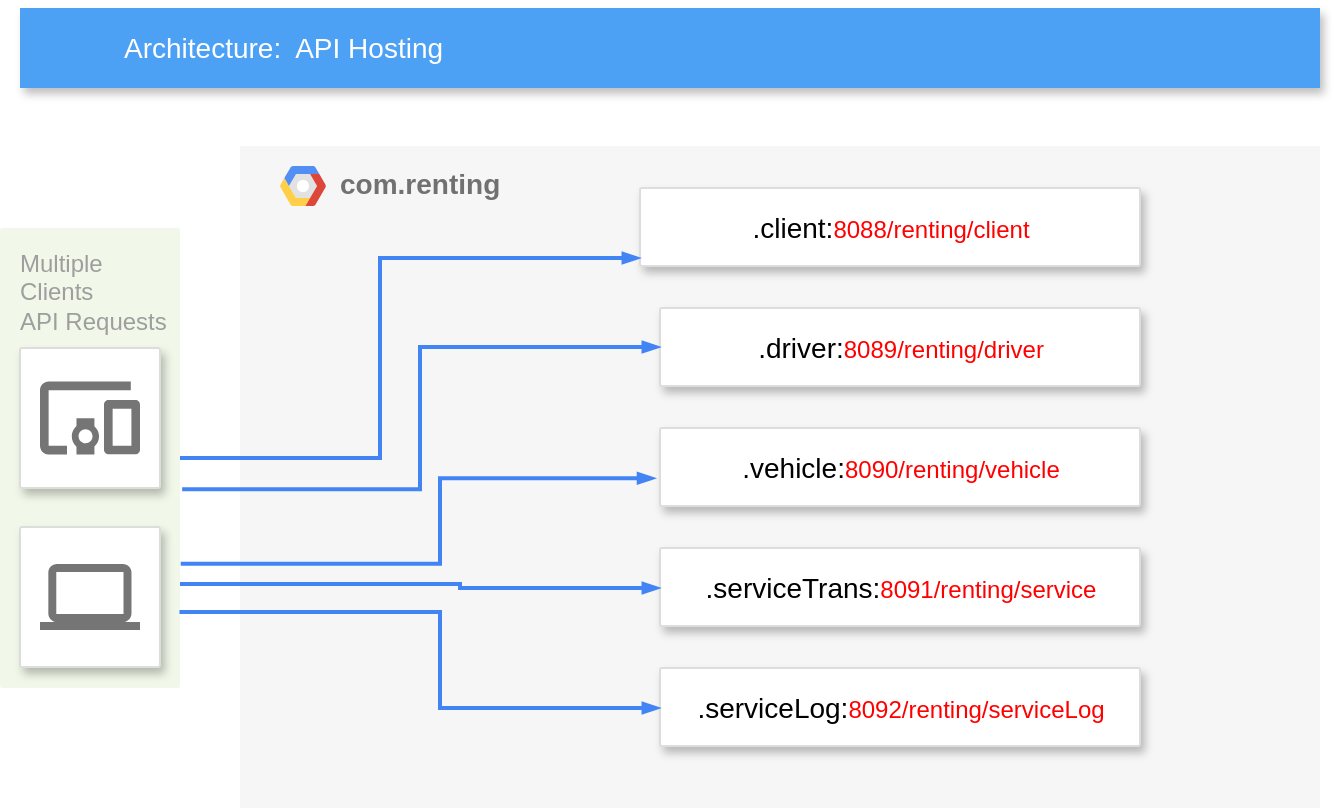 <mxfile version="20.1.3" type="device"><diagram id="f106602c-feb2-e66a-4537-3a34d633f6aa" name="Page-1"><mxGraphModel dx="981" dy="508" grid="1" gridSize="10" guides="1" tooltips="1" connect="1" arrows="1" fold="1" page="1" pageScale="1" pageWidth="1169" pageHeight="827" background="none" math="0" shadow="0"><root><mxCell id="0"/><mxCell id="1" parent="0"/><mxCell id="14" value="&lt;b&gt;com.renting&lt;/b&gt;" style="fillColor=#F6F6F6;strokeColor=none;shadow=0;gradientColor=none;fontSize=14;align=left;spacing=10;fontColor=#717171;9E9E9E;verticalAlign=top;spacingTop=-4;fontStyle=0;spacingLeft=40;html=1;" parent="1" vertex="1"><mxGeometry x="430" y="99" width="540" height="331" as="geometry"/></mxCell><mxCell id="15" value="" style="shape=mxgraph.gcp2.google_cloud_platform;fillColor=#F6F6F6;strokeColor=none;shadow=0;gradientColor=none;" parent="14" vertex="1"><mxGeometry width="23" height="20" relative="1" as="geometry"><mxPoint x="20" y="10" as="offset"/></mxGeometry></mxCell><mxCell id="991" value="&lt;span style=&quot;color: rgb(0, 0, 0); text-align: left;&quot;&gt;&lt;font style=&quot;font-size: 14px;&quot;&gt;.client:&lt;/font&gt;&lt;/span&gt;&lt;span style=&quot;font-size: 12px; text-align: left;&quot;&gt;&lt;font color=&quot;#ff0000&quot;&gt;8088/renting/client&lt;/font&gt;&lt;/span&gt;" style="strokeColor=#dddddd;fillColor=#ffffff;shadow=1;strokeWidth=1;rounded=1;absoluteArcSize=1;arcSize=2;fontSize=11;fontColor=#9E9E9E;align=center;html=1;" parent="14" vertex="1"><mxGeometry x="200" y="21" width="250" height="39" as="geometry"/></mxCell><mxCell id="993" value="&lt;font style=&quot;font-size: 14px;&quot; color=&quot;#000000&quot;&gt;.driver:&lt;/font&gt;&lt;font color=&quot;#ff0000&quot; style=&quot;font-size: 12px;&quot;&gt;8089/renting/driver&lt;/font&gt;" style="strokeColor=#dddddd;fillColor=#ffffff;shadow=1;strokeWidth=1;rounded=1;absoluteArcSize=1;arcSize=2;fontSize=11;fontColor=#9E9E9E;align=center;html=1;" parent="14" vertex="1"><mxGeometry x="210" y="81" width="240" height="39" as="geometry"/></mxCell><mxCell id="jnSpAAFcmm7ZYoybpqBC-1001" value="&lt;font style=&quot;font-size: 14px;&quot; color=&quot;#000000&quot;&gt;.vehicle:&lt;/font&gt;&lt;font color=&quot;#ff0000&quot; style=&quot;font-size: 12px;&quot;&gt;8090/renting/vehicle&lt;/font&gt;" style="strokeColor=#dddddd;fillColor=#ffffff;shadow=1;strokeWidth=1;rounded=1;absoluteArcSize=1;arcSize=2;fontSize=11;fontColor=#9E9E9E;align=center;html=1;" vertex="1" parent="14"><mxGeometry x="210" y="141" width="240" height="39" as="geometry"/></mxCell><mxCell id="jnSpAAFcmm7ZYoybpqBC-1002" value="&lt;font style=&quot;font-size: 14px;&quot; color=&quot;#000000&quot;&gt;.serviceTrans:&lt;/font&gt;&lt;font color=&quot;#ff0000&quot; style=&quot;font-size: 12px;&quot;&gt;8091/renting/service&lt;/font&gt;" style="strokeColor=#dddddd;fillColor=#ffffff;shadow=1;strokeWidth=1;rounded=1;absoluteArcSize=1;arcSize=2;fontSize=11;fontColor=#9E9E9E;align=center;html=1;" vertex="1" parent="14"><mxGeometry x="210" y="201" width="240" height="39" as="geometry"/></mxCell><mxCell id="jnSpAAFcmm7ZYoybpqBC-1003" value="&lt;font style=&quot;font-size: 14px;&quot; color=&quot;#000000&quot;&gt;.serviceLog:&lt;/font&gt;&lt;font color=&quot;#ff0000&quot; style=&quot;font-size: 12px;&quot;&gt;8092/renting/serviceLog&lt;/font&gt;" style="strokeColor=#dddddd;fillColor=#ffffff;shadow=1;strokeWidth=1;rounded=1;absoluteArcSize=1;arcSize=2;fontSize=11;fontColor=#9E9E9E;align=center;html=1;" vertex="1" parent="14"><mxGeometry x="210" y="261" width="240" height="39" as="geometry"/></mxCell><mxCell id="997" value="Multiple&lt;br&gt;Clients&lt;br&gt;API Requests&lt;br&gt;" style="rounded=1;absoluteArcSize=1;arcSize=2;html=1;strokeColor=none;gradientColor=none;shadow=0;dashed=0;fontSize=12;fontColor=#9E9E9E;align=left;verticalAlign=top;spacing=10;spacingTop=-4;fillColor=#F1F8E9;" parent="1" vertex="1"><mxGeometry x="310" y="140" width="90" height="230" as="geometry"/></mxCell><mxCell id="818" value="Architecture:&amp;nbsp; API Hosting" style="fillColor=#4DA1F5;strokeColor=none;shadow=1;gradientColor=none;fontSize=14;align=left;spacingLeft=50;fontColor=#ffffff;html=1;" parent="1" vertex="1"><mxGeometry x="320" y="30" width="650" height="40" as="geometry"/></mxCell><mxCell id="999" style="edgeStyle=orthogonalEdgeStyle;rounded=0;elbow=vertical;html=1;labelBackgroundColor=none;startFill=1;startSize=4;endArrow=blockThin;endFill=1;endSize=4;jettySize=auto;orthogonalLoop=1;strokeColor=#4284F3;strokeWidth=2;fontSize=12;fontColor=#000000;align=left;dashed=0;" parent="1" source="997" target="991" edge="1"><mxGeometry relative="1" as="geometry"><Array as="points"><mxPoint x="500" y="255"/><mxPoint x="500" y="155"/></Array></mxGeometry></mxCell><mxCell id="985" value="" style="strokeColor=#dddddd;fillColor=#ffffff;shadow=1;strokeWidth=1;rounded=1;absoluteArcSize=1;arcSize=2;labelPosition=center;verticalLabelPosition=middle;align=center;verticalAlign=bottom;spacingLeft=0;fontColor=#999999;fontSize=12;whiteSpace=wrap;spacingBottom=2;html=1;" parent="1" vertex="1"><mxGeometry x="320" y="200" width="70" height="70" as="geometry"/></mxCell><mxCell id="986" value="" style="dashed=0;connectable=0;html=1;fillColor=#757575;strokeColor=none;shape=mxgraph.gcp2.mobile_devices;part=1;" parent="985" vertex="1"><mxGeometry x="0.5" width="50" height="36.5" relative="1" as="geometry"><mxPoint x="-25" y="16.75" as="offset"/></mxGeometry></mxCell><mxCell id="987" value="" style="strokeColor=#dddddd;fillColor=#ffffff;shadow=1;strokeWidth=1;rounded=1;absoluteArcSize=1;arcSize=2;labelPosition=center;verticalLabelPosition=middle;align=center;verticalAlign=bottom;spacingLeft=0;fontColor=#999999;fontSize=12;whiteSpace=wrap;spacingBottom=2;html=1;" parent="1" vertex="1"><mxGeometry x="320" y="289.5" width="70" height="70" as="geometry"/></mxCell><mxCell id="988" value="" style="dashed=0;connectable=0;html=1;fillColor=#757575;strokeColor=none;shape=mxgraph.gcp2.laptop;part=1;" parent="987" vertex="1"><mxGeometry x="0.5" width="50" height="33" relative="1" as="geometry"><mxPoint x="-25" y="18.5" as="offset"/></mxGeometry></mxCell><mxCell id="1000" style="edgeStyle=orthogonalEdgeStyle;rounded=0;elbow=vertical;html=1;labelBackgroundColor=none;startFill=1;startSize=4;endArrow=blockThin;endFill=1;endSize=4;jettySize=auto;orthogonalLoop=1;strokeColor=#4284F3;strokeWidth=2;fontSize=12;fontColor=#000000;align=left;dashed=0;entryX=-0.01;entryY=0.644;entryDx=0;entryDy=0;entryPerimeter=0;exitX=1.004;exitY=0.73;exitDx=0;exitDy=0;exitPerimeter=0;" parent="1" source="997" target="jnSpAAFcmm7ZYoybpqBC-1001" edge="1"><mxGeometry relative="1" as="geometry"><mxPoint x="570" y="324.483" as="sourcePoint"/><Array as="points"><mxPoint x="530" y="308"/><mxPoint x="530" y="265"/></Array></mxGeometry></mxCell><mxCell id="1001" style="edgeStyle=orthogonalEdgeStyle;rounded=0;elbow=vertical;html=1;labelBackgroundColor=none;startFill=1;startSize=4;endArrow=blockThin;endFill=1;endSize=4;jettySize=auto;orthogonalLoop=1;strokeColor=#4284F3;strokeWidth=2;fontSize=12;fontColor=#000000;align=left;dashed=0;entryX=0;entryY=0.5;entryDx=0;entryDy=0;exitX=1.012;exitY=0.568;exitDx=0;exitDy=0;exitPerimeter=0;" parent="1" source="997" target="993" edge="1"><mxGeometry relative="1" as="geometry"><mxPoint x="570" y="324.483" as="sourcePoint"/><mxPoint x="630" y="375" as="targetPoint"/></mxGeometry></mxCell><mxCell id="jnSpAAFcmm7ZYoybpqBC-1005" style="edgeStyle=orthogonalEdgeStyle;rounded=0;elbow=vertical;html=1;labelBackgroundColor=none;startFill=1;startSize=4;endArrow=blockThin;endFill=1;endSize=4;jettySize=auto;orthogonalLoop=1;strokeColor=#4284F3;strokeWidth=2;fontSize=12;fontColor=#000000;align=left;dashed=0;entryX=0;entryY=0.5;entryDx=0;entryDy=0;" edge="1" parent="1" source="997" target="jnSpAAFcmm7ZYoybpqBC-1002"><mxGeometry relative="1" as="geometry"><mxPoint x="410.36" y="317.9" as="sourcePoint"/><mxPoint x="647.6" y="275.116" as="targetPoint"/><Array as="points"><mxPoint x="540" y="318"/><mxPoint x="540" y="320"/><mxPoint x="640" y="320"/></Array></mxGeometry></mxCell><mxCell id="jnSpAAFcmm7ZYoybpqBC-1009" style="edgeStyle=orthogonalEdgeStyle;rounded=0;elbow=vertical;html=1;labelBackgroundColor=none;startFill=1;startSize=4;endArrow=blockThin;endFill=1;endSize=4;jettySize=auto;orthogonalLoop=1;strokeColor=#4284F3;strokeWidth=2;fontSize=12;fontColor=#000000;align=left;dashed=0;exitX=0.997;exitY=0.835;exitDx=0;exitDy=0;exitPerimeter=0;" edge="1" parent="1" source="997" target="jnSpAAFcmm7ZYoybpqBC-1003"><mxGeometry relative="1" as="geometry"><mxPoint x="360" y="378.5" as="sourcePoint"/><mxPoint x="600" y="380" as="targetPoint"/><Array as="points"><mxPoint x="530" y="332"/><mxPoint x="530" y="380"/></Array></mxGeometry></mxCell></root></mxGraphModel></diagram></mxfile>